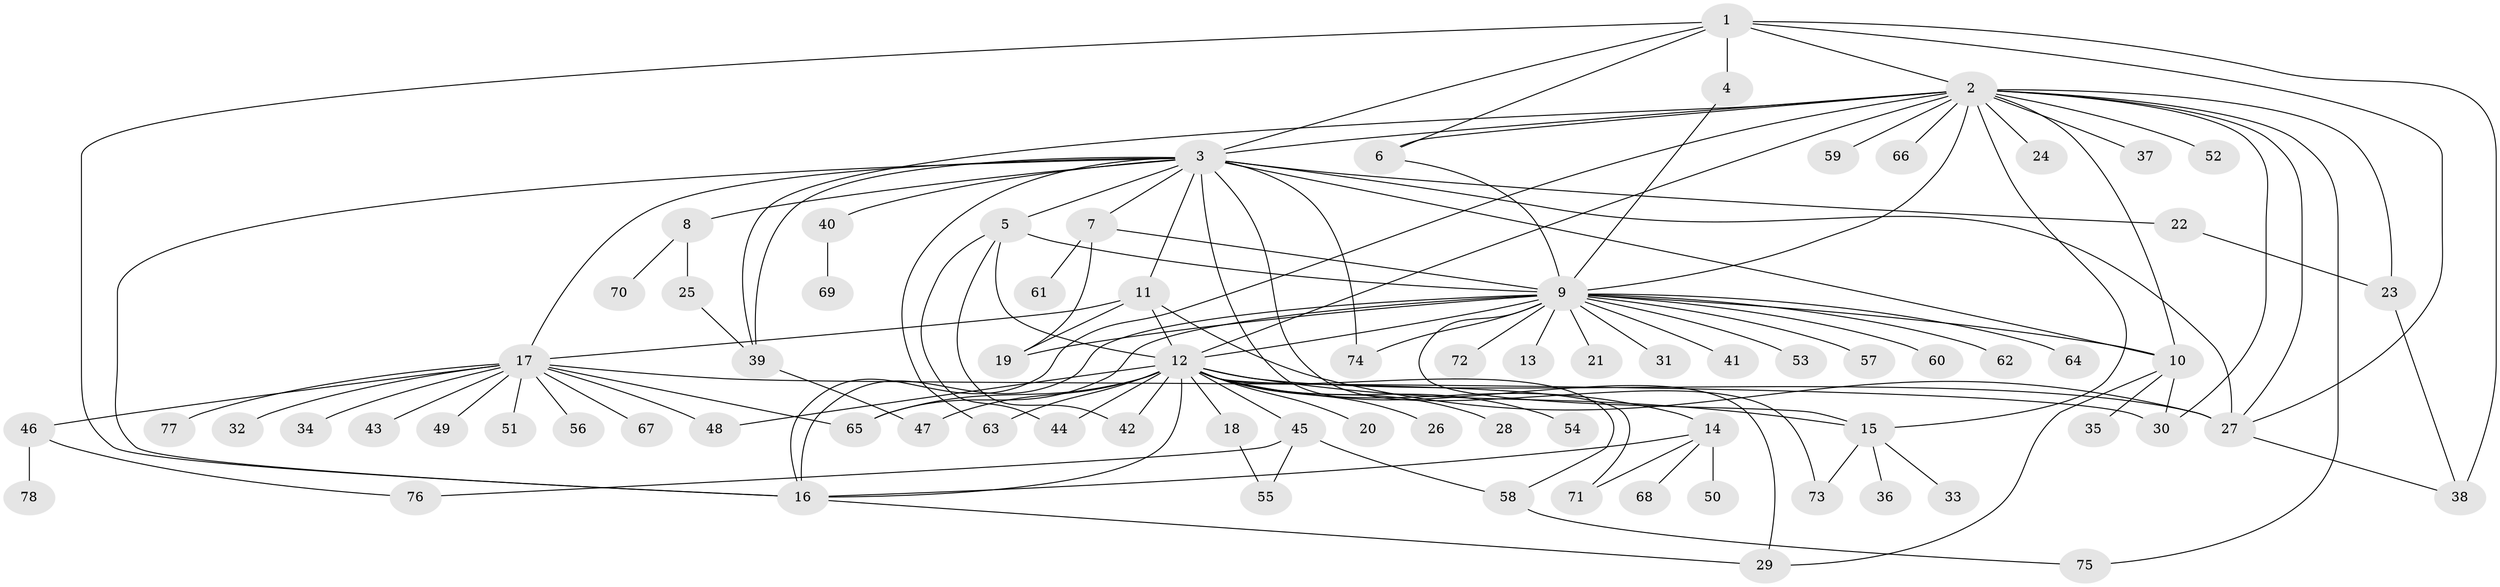 // original degree distribution, {8: 0.00909090909090909, 20: 0.01818181818181818, 3: 0.13636363636363635, 7: 0.00909090909090909, 4: 0.08181818181818182, 25: 0.01818181818181818, 1: 0.4727272727272727, 6: 0.00909090909090909, 15: 0.00909090909090909, 2: 0.19090909090909092, 9: 0.00909090909090909, 5: 0.03636363636363636}
// Generated by graph-tools (version 1.1) at 2025/50/03/04/25 22:50:22]
// undirected, 78 vertices, 125 edges
graph export_dot {
  node [color=gray90,style=filled];
  1;
  2;
  3;
  4;
  5;
  6;
  7;
  8;
  9;
  10;
  11;
  12;
  13;
  14;
  15;
  16;
  17;
  18;
  19;
  20;
  21;
  22;
  23;
  24;
  25;
  26;
  27;
  28;
  29;
  30;
  31;
  32;
  33;
  34;
  35;
  36;
  37;
  38;
  39;
  40;
  41;
  42;
  43;
  44;
  45;
  46;
  47;
  48;
  49;
  50;
  51;
  52;
  53;
  54;
  55;
  56;
  57;
  58;
  59;
  60;
  61;
  62;
  63;
  64;
  65;
  66;
  67;
  68;
  69;
  70;
  71;
  72;
  73;
  74;
  75;
  76;
  77;
  78;
  1 -- 2 [weight=1.0];
  1 -- 3 [weight=1.0];
  1 -- 4 [weight=1.0];
  1 -- 6 [weight=1.0];
  1 -- 16 [weight=1.0];
  1 -- 27 [weight=1.0];
  1 -- 38 [weight=1.0];
  2 -- 3 [weight=1.0];
  2 -- 6 [weight=1.0];
  2 -- 9 [weight=1.0];
  2 -- 10 [weight=1.0];
  2 -- 12 [weight=1.0];
  2 -- 15 [weight=1.0];
  2 -- 16 [weight=1.0];
  2 -- 23 [weight=1.0];
  2 -- 24 [weight=1.0];
  2 -- 27 [weight=1.0];
  2 -- 30 [weight=1.0];
  2 -- 37 [weight=1.0];
  2 -- 39 [weight=1.0];
  2 -- 52 [weight=1.0];
  2 -- 59 [weight=1.0];
  2 -- 66 [weight=1.0];
  2 -- 75 [weight=1.0];
  3 -- 5 [weight=1.0];
  3 -- 7 [weight=1.0];
  3 -- 8 [weight=1.0];
  3 -- 10 [weight=1.0];
  3 -- 11 [weight=1.0];
  3 -- 16 [weight=1.0];
  3 -- 17 [weight=1.0];
  3 -- 22 [weight=1.0];
  3 -- 27 [weight=2.0];
  3 -- 29 [weight=1.0];
  3 -- 39 [weight=1.0];
  3 -- 40 [weight=1.0];
  3 -- 63 [weight=1.0];
  3 -- 73 [weight=1.0];
  3 -- 74 [weight=1.0];
  4 -- 9 [weight=1.0];
  5 -- 9 [weight=2.0];
  5 -- 12 [weight=1.0];
  5 -- 42 [weight=1.0];
  5 -- 44 [weight=1.0];
  6 -- 9 [weight=1.0];
  7 -- 9 [weight=1.0];
  7 -- 19 [weight=2.0];
  7 -- 61 [weight=1.0];
  8 -- 25 [weight=1.0];
  8 -- 70 [weight=1.0];
  9 -- 10 [weight=1.0];
  9 -- 12 [weight=1.0];
  9 -- 13 [weight=1.0];
  9 -- 15 [weight=1.0];
  9 -- 16 [weight=1.0];
  9 -- 19 [weight=1.0];
  9 -- 21 [weight=1.0];
  9 -- 31 [weight=1.0];
  9 -- 41 [weight=1.0];
  9 -- 53 [weight=1.0];
  9 -- 57 [weight=1.0];
  9 -- 60 [weight=1.0];
  9 -- 62 [weight=1.0];
  9 -- 64 [weight=1.0];
  9 -- 65 [weight=1.0];
  9 -- 72 [weight=1.0];
  9 -- 74 [weight=1.0];
  10 -- 29 [weight=1.0];
  10 -- 30 [weight=1.0];
  10 -- 35 [weight=1.0];
  11 -- 12 [weight=1.0];
  11 -- 17 [weight=1.0];
  11 -- 19 [weight=1.0];
  11 -- 27 [weight=3.0];
  12 -- 14 [weight=1.0];
  12 -- 15 [weight=1.0];
  12 -- 16 [weight=1.0];
  12 -- 18 [weight=1.0];
  12 -- 20 [weight=1.0];
  12 -- 26 [weight=1.0];
  12 -- 27 [weight=1.0];
  12 -- 28 [weight=1.0];
  12 -- 42 [weight=1.0];
  12 -- 44 [weight=1.0];
  12 -- 45 [weight=1.0];
  12 -- 47 [weight=1.0];
  12 -- 48 [weight=1.0];
  12 -- 54 [weight=1.0];
  12 -- 58 [weight=1.0];
  12 -- 63 [weight=1.0];
  12 -- 65 [weight=1.0];
  12 -- 71 [weight=1.0];
  14 -- 16 [weight=1.0];
  14 -- 50 [weight=1.0];
  14 -- 68 [weight=1.0];
  14 -- 71 [weight=1.0];
  15 -- 33 [weight=1.0];
  15 -- 36 [weight=1.0];
  15 -- 73 [weight=1.0];
  16 -- 29 [weight=1.0];
  17 -- 30 [weight=1.0];
  17 -- 32 [weight=1.0];
  17 -- 34 [weight=1.0];
  17 -- 43 [weight=1.0];
  17 -- 46 [weight=1.0];
  17 -- 48 [weight=1.0];
  17 -- 49 [weight=1.0];
  17 -- 51 [weight=1.0];
  17 -- 56 [weight=1.0];
  17 -- 65 [weight=1.0];
  17 -- 67 [weight=1.0];
  17 -- 77 [weight=1.0];
  18 -- 55 [weight=1.0];
  22 -- 23 [weight=1.0];
  23 -- 38 [weight=1.0];
  25 -- 39 [weight=1.0];
  27 -- 38 [weight=1.0];
  39 -- 47 [weight=1.0];
  40 -- 69 [weight=1.0];
  45 -- 55 [weight=1.0];
  45 -- 58 [weight=1.0];
  45 -- 76 [weight=1.0];
  46 -- 76 [weight=1.0];
  46 -- 78 [weight=1.0];
  58 -- 75 [weight=1.0];
}
